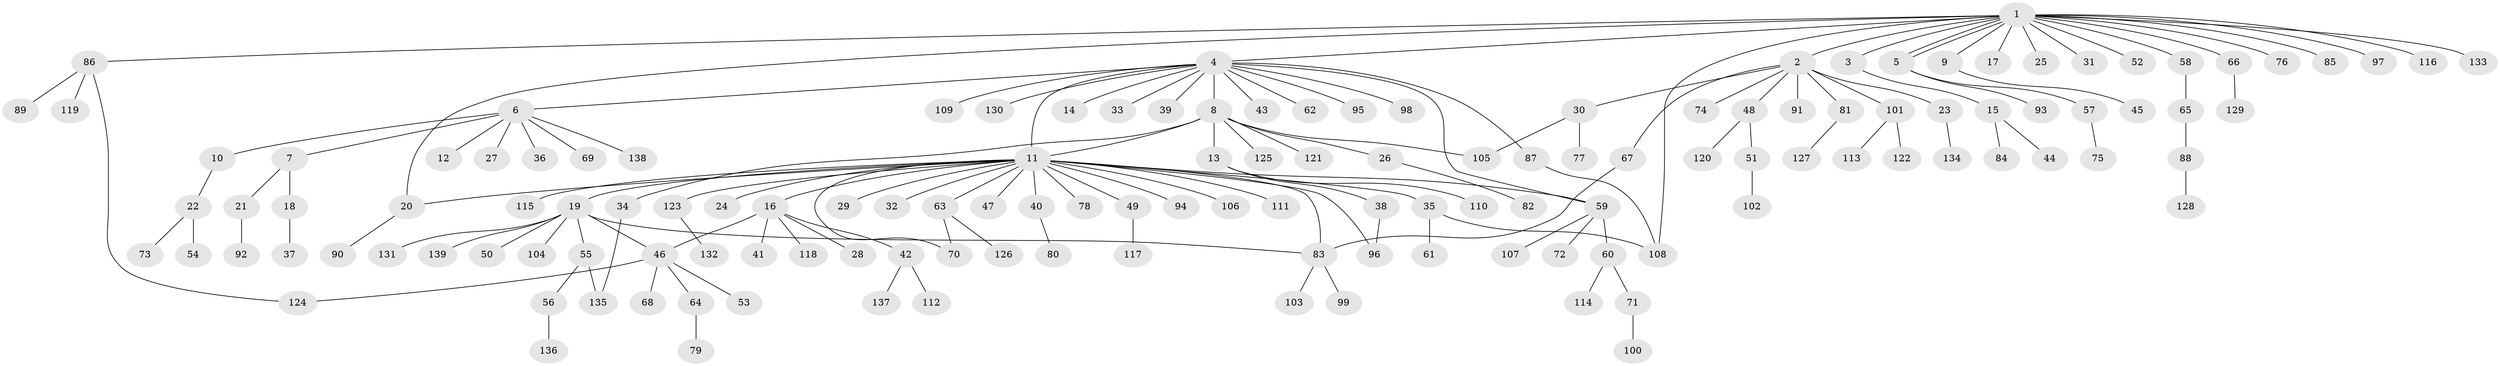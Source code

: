 // coarse degree distribution, {1: 0.9272727272727272, 2: 0.03636363636363636, 39: 0.01818181818181818, 14: 0.01818181818181818}
// Generated by graph-tools (version 1.1) at 2025/51/03/04/25 21:51:00]
// undirected, 139 vertices, 152 edges
graph export_dot {
graph [start="1"]
  node [color=gray90,style=filled];
  1;
  2;
  3;
  4;
  5;
  6;
  7;
  8;
  9;
  10;
  11;
  12;
  13;
  14;
  15;
  16;
  17;
  18;
  19;
  20;
  21;
  22;
  23;
  24;
  25;
  26;
  27;
  28;
  29;
  30;
  31;
  32;
  33;
  34;
  35;
  36;
  37;
  38;
  39;
  40;
  41;
  42;
  43;
  44;
  45;
  46;
  47;
  48;
  49;
  50;
  51;
  52;
  53;
  54;
  55;
  56;
  57;
  58;
  59;
  60;
  61;
  62;
  63;
  64;
  65;
  66;
  67;
  68;
  69;
  70;
  71;
  72;
  73;
  74;
  75;
  76;
  77;
  78;
  79;
  80;
  81;
  82;
  83;
  84;
  85;
  86;
  87;
  88;
  89;
  90;
  91;
  92;
  93;
  94;
  95;
  96;
  97;
  98;
  99;
  100;
  101;
  102;
  103;
  104;
  105;
  106;
  107;
  108;
  109;
  110;
  111;
  112;
  113;
  114;
  115;
  116;
  117;
  118;
  119;
  120;
  121;
  122;
  123;
  124;
  125;
  126;
  127;
  128;
  129;
  130;
  131;
  132;
  133;
  134;
  135;
  136;
  137;
  138;
  139;
  1 -- 2;
  1 -- 3;
  1 -- 4;
  1 -- 5;
  1 -- 5;
  1 -- 9;
  1 -- 17;
  1 -- 20;
  1 -- 25;
  1 -- 31;
  1 -- 52;
  1 -- 58;
  1 -- 66;
  1 -- 76;
  1 -- 85;
  1 -- 86;
  1 -- 97;
  1 -- 108;
  1 -- 116;
  1 -- 133;
  2 -- 23;
  2 -- 30;
  2 -- 48;
  2 -- 67;
  2 -- 74;
  2 -- 81;
  2 -- 91;
  2 -- 101;
  3 -- 15;
  4 -- 6;
  4 -- 8;
  4 -- 11;
  4 -- 14;
  4 -- 33;
  4 -- 39;
  4 -- 43;
  4 -- 59;
  4 -- 62;
  4 -- 87;
  4 -- 95;
  4 -- 98;
  4 -- 109;
  4 -- 130;
  5 -- 57;
  5 -- 93;
  6 -- 7;
  6 -- 10;
  6 -- 12;
  6 -- 27;
  6 -- 36;
  6 -- 69;
  6 -- 138;
  7 -- 18;
  7 -- 21;
  8 -- 11;
  8 -- 13;
  8 -- 26;
  8 -- 34;
  8 -- 105;
  8 -- 121;
  8 -- 125;
  9 -- 45;
  10 -- 22;
  11 -- 16;
  11 -- 19;
  11 -- 20;
  11 -- 24;
  11 -- 29;
  11 -- 32;
  11 -- 35;
  11 -- 40;
  11 -- 47;
  11 -- 49;
  11 -- 59;
  11 -- 63;
  11 -- 70;
  11 -- 78;
  11 -- 83;
  11 -- 94;
  11 -- 96;
  11 -- 106;
  11 -- 111;
  11 -- 115;
  11 -- 123;
  13 -- 38;
  13 -- 110;
  15 -- 44;
  15 -- 84;
  16 -- 28;
  16 -- 41;
  16 -- 42;
  16 -- 46;
  16 -- 118;
  18 -- 37;
  19 -- 46;
  19 -- 50;
  19 -- 55;
  19 -- 83;
  19 -- 104;
  19 -- 131;
  19 -- 139;
  20 -- 90;
  21 -- 92;
  22 -- 54;
  22 -- 73;
  23 -- 134;
  26 -- 82;
  30 -- 77;
  30 -- 105;
  34 -- 135;
  35 -- 61;
  35 -- 108;
  38 -- 96;
  40 -- 80;
  42 -- 112;
  42 -- 137;
  46 -- 53;
  46 -- 64;
  46 -- 68;
  46 -- 124;
  48 -- 51;
  48 -- 120;
  49 -- 117;
  51 -- 102;
  55 -- 56;
  55 -- 135;
  56 -- 136;
  57 -- 75;
  58 -- 65;
  59 -- 60;
  59 -- 72;
  59 -- 107;
  60 -- 71;
  60 -- 114;
  63 -- 70;
  63 -- 126;
  64 -- 79;
  65 -- 88;
  66 -- 129;
  67 -- 83;
  71 -- 100;
  81 -- 127;
  83 -- 99;
  83 -- 103;
  86 -- 89;
  86 -- 119;
  86 -- 124;
  87 -- 108;
  88 -- 128;
  101 -- 113;
  101 -- 122;
  123 -- 132;
}
